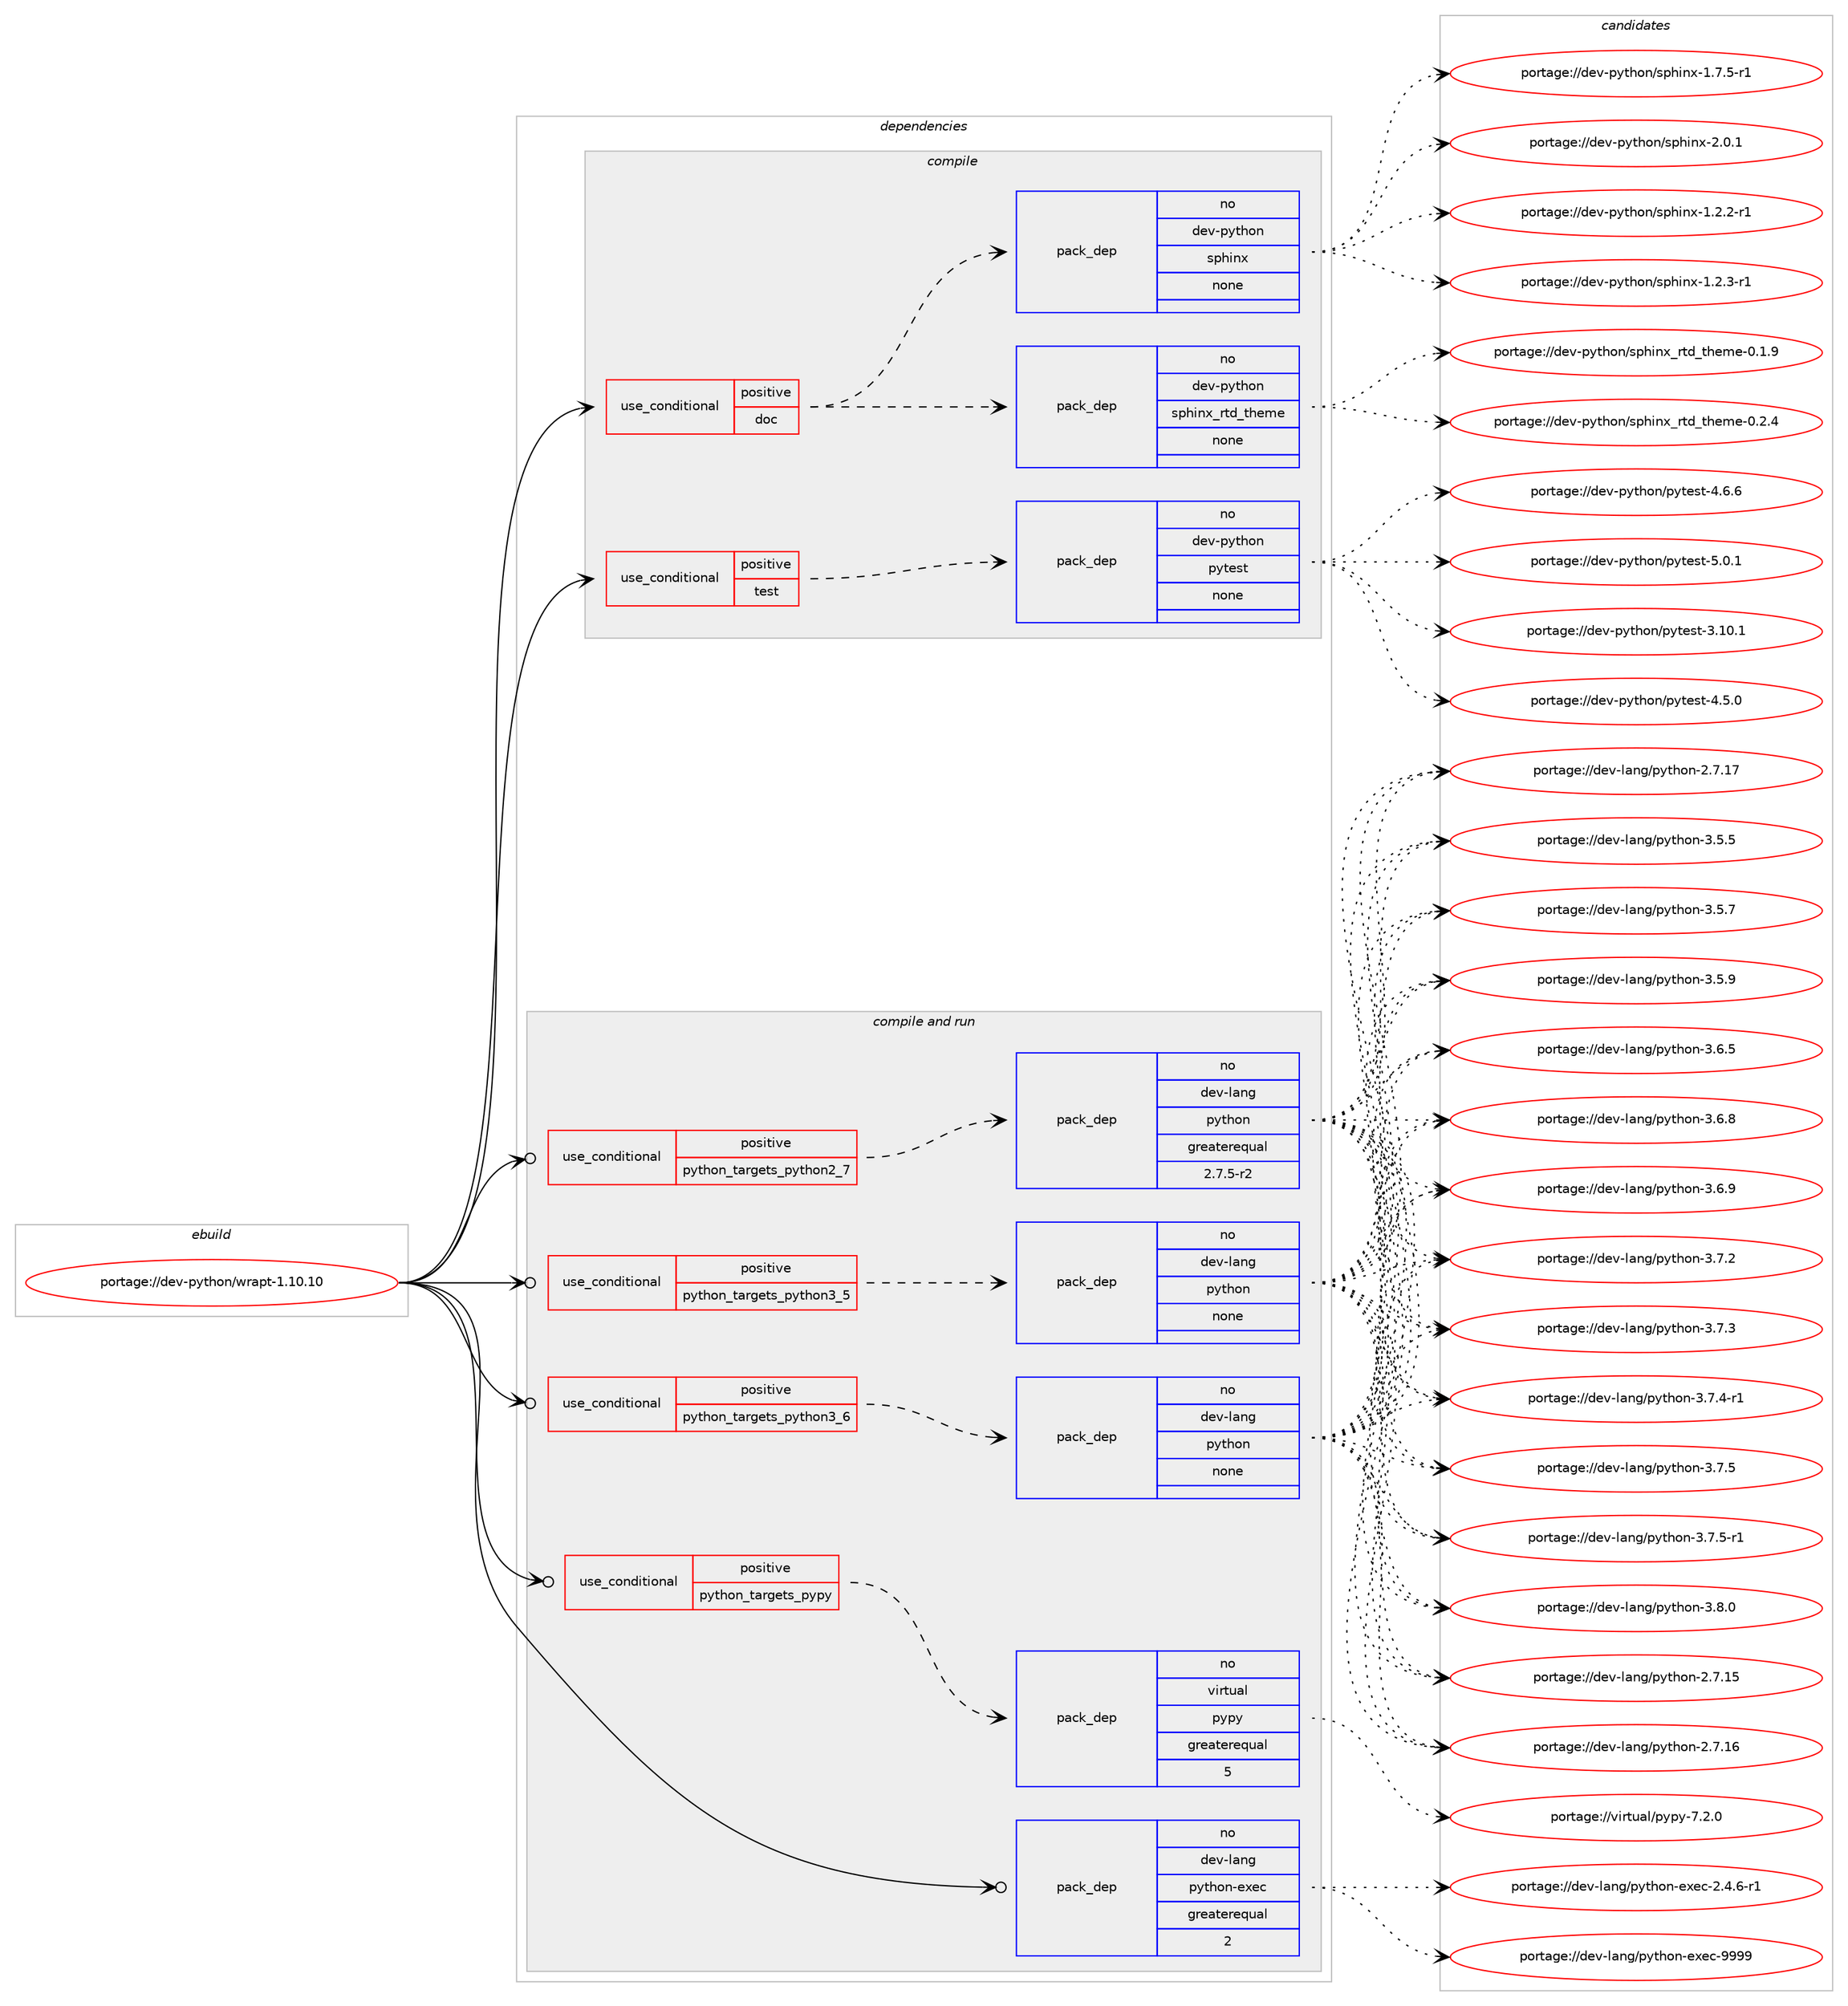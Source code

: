 digraph prolog {

# *************
# Graph options
# *************

newrank=true;
concentrate=true;
compound=true;
graph [rankdir=LR,fontname=Helvetica,fontsize=10,ranksep=1.5];#, ranksep=2.5, nodesep=0.2];
edge  [arrowhead=vee];
node  [fontname=Helvetica,fontsize=10];

# **********
# The ebuild
# **********

subgraph cluster_leftcol {
color=gray;
rank=same;
label=<<i>ebuild</i>>;
id [label="portage://dev-python/wrapt-1.10.10", color=red, width=4, href="../dev-python/wrapt-1.10.10.svg"];
}

# ****************
# The dependencies
# ****************

subgraph cluster_midcol {
color=gray;
label=<<i>dependencies</i>>;
subgraph cluster_compile {
fillcolor="#eeeeee";
style=filled;
label=<<i>compile</i>>;
subgraph cond40817 {
dependency179107 [label=<<TABLE BORDER="0" CELLBORDER="1" CELLSPACING="0" CELLPADDING="4"><TR><TD ROWSPAN="3" CELLPADDING="10">use_conditional</TD></TR><TR><TD>positive</TD></TR><TR><TD>doc</TD></TR></TABLE>>, shape=none, color=red];
subgraph pack134879 {
dependency179108 [label=<<TABLE BORDER="0" CELLBORDER="1" CELLSPACING="0" CELLPADDING="4" WIDTH="220"><TR><TD ROWSPAN="6" CELLPADDING="30">pack_dep</TD></TR><TR><TD WIDTH="110">no</TD></TR><TR><TD>dev-python</TD></TR><TR><TD>sphinx</TD></TR><TR><TD>none</TD></TR><TR><TD></TD></TR></TABLE>>, shape=none, color=blue];
}
dependency179107:e -> dependency179108:w [weight=20,style="dashed",arrowhead="vee"];
subgraph pack134880 {
dependency179109 [label=<<TABLE BORDER="0" CELLBORDER="1" CELLSPACING="0" CELLPADDING="4" WIDTH="220"><TR><TD ROWSPAN="6" CELLPADDING="30">pack_dep</TD></TR><TR><TD WIDTH="110">no</TD></TR><TR><TD>dev-python</TD></TR><TR><TD>sphinx_rtd_theme</TD></TR><TR><TD>none</TD></TR><TR><TD></TD></TR></TABLE>>, shape=none, color=blue];
}
dependency179107:e -> dependency179109:w [weight=20,style="dashed",arrowhead="vee"];
}
id:e -> dependency179107:w [weight=20,style="solid",arrowhead="vee"];
subgraph cond40818 {
dependency179110 [label=<<TABLE BORDER="0" CELLBORDER="1" CELLSPACING="0" CELLPADDING="4"><TR><TD ROWSPAN="3" CELLPADDING="10">use_conditional</TD></TR><TR><TD>positive</TD></TR><TR><TD>test</TD></TR></TABLE>>, shape=none, color=red];
subgraph pack134881 {
dependency179111 [label=<<TABLE BORDER="0" CELLBORDER="1" CELLSPACING="0" CELLPADDING="4" WIDTH="220"><TR><TD ROWSPAN="6" CELLPADDING="30">pack_dep</TD></TR><TR><TD WIDTH="110">no</TD></TR><TR><TD>dev-python</TD></TR><TR><TD>pytest</TD></TR><TR><TD>none</TD></TR><TR><TD></TD></TR></TABLE>>, shape=none, color=blue];
}
dependency179110:e -> dependency179111:w [weight=20,style="dashed",arrowhead="vee"];
}
id:e -> dependency179110:w [weight=20,style="solid",arrowhead="vee"];
}
subgraph cluster_compileandrun {
fillcolor="#eeeeee";
style=filled;
label=<<i>compile and run</i>>;
subgraph cond40819 {
dependency179112 [label=<<TABLE BORDER="0" CELLBORDER="1" CELLSPACING="0" CELLPADDING="4"><TR><TD ROWSPAN="3" CELLPADDING="10">use_conditional</TD></TR><TR><TD>positive</TD></TR><TR><TD>python_targets_pypy</TD></TR></TABLE>>, shape=none, color=red];
subgraph pack134882 {
dependency179113 [label=<<TABLE BORDER="0" CELLBORDER="1" CELLSPACING="0" CELLPADDING="4" WIDTH="220"><TR><TD ROWSPAN="6" CELLPADDING="30">pack_dep</TD></TR><TR><TD WIDTH="110">no</TD></TR><TR><TD>virtual</TD></TR><TR><TD>pypy</TD></TR><TR><TD>greaterequal</TD></TR><TR><TD>5</TD></TR></TABLE>>, shape=none, color=blue];
}
dependency179112:e -> dependency179113:w [weight=20,style="dashed",arrowhead="vee"];
}
id:e -> dependency179112:w [weight=20,style="solid",arrowhead="odotvee"];
subgraph cond40820 {
dependency179114 [label=<<TABLE BORDER="0" CELLBORDER="1" CELLSPACING="0" CELLPADDING="4"><TR><TD ROWSPAN="3" CELLPADDING="10">use_conditional</TD></TR><TR><TD>positive</TD></TR><TR><TD>python_targets_python2_7</TD></TR></TABLE>>, shape=none, color=red];
subgraph pack134883 {
dependency179115 [label=<<TABLE BORDER="0" CELLBORDER="1" CELLSPACING="0" CELLPADDING="4" WIDTH="220"><TR><TD ROWSPAN="6" CELLPADDING="30">pack_dep</TD></TR><TR><TD WIDTH="110">no</TD></TR><TR><TD>dev-lang</TD></TR><TR><TD>python</TD></TR><TR><TD>greaterequal</TD></TR><TR><TD>2.7.5-r2</TD></TR></TABLE>>, shape=none, color=blue];
}
dependency179114:e -> dependency179115:w [weight=20,style="dashed",arrowhead="vee"];
}
id:e -> dependency179114:w [weight=20,style="solid",arrowhead="odotvee"];
subgraph cond40821 {
dependency179116 [label=<<TABLE BORDER="0" CELLBORDER="1" CELLSPACING="0" CELLPADDING="4"><TR><TD ROWSPAN="3" CELLPADDING="10">use_conditional</TD></TR><TR><TD>positive</TD></TR><TR><TD>python_targets_python3_5</TD></TR></TABLE>>, shape=none, color=red];
subgraph pack134884 {
dependency179117 [label=<<TABLE BORDER="0" CELLBORDER="1" CELLSPACING="0" CELLPADDING="4" WIDTH="220"><TR><TD ROWSPAN="6" CELLPADDING="30">pack_dep</TD></TR><TR><TD WIDTH="110">no</TD></TR><TR><TD>dev-lang</TD></TR><TR><TD>python</TD></TR><TR><TD>none</TD></TR><TR><TD></TD></TR></TABLE>>, shape=none, color=blue];
}
dependency179116:e -> dependency179117:w [weight=20,style="dashed",arrowhead="vee"];
}
id:e -> dependency179116:w [weight=20,style="solid",arrowhead="odotvee"];
subgraph cond40822 {
dependency179118 [label=<<TABLE BORDER="0" CELLBORDER="1" CELLSPACING="0" CELLPADDING="4"><TR><TD ROWSPAN="3" CELLPADDING="10">use_conditional</TD></TR><TR><TD>positive</TD></TR><TR><TD>python_targets_python3_6</TD></TR></TABLE>>, shape=none, color=red];
subgraph pack134885 {
dependency179119 [label=<<TABLE BORDER="0" CELLBORDER="1" CELLSPACING="0" CELLPADDING="4" WIDTH="220"><TR><TD ROWSPAN="6" CELLPADDING="30">pack_dep</TD></TR><TR><TD WIDTH="110">no</TD></TR><TR><TD>dev-lang</TD></TR><TR><TD>python</TD></TR><TR><TD>none</TD></TR><TR><TD></TD></TR></TABLE>>, shape=none, color=blue];
}
dependency179118:e -> dependency179119:w [weight=20,style="dashed",arrowhead="vee"];
}
id:e -> dependency179118:w [weight=20,style="solid",arrowhead="odotvee"];
subgraph pack134886 {
dependency179120 [label=<<TABLE BORDER="0" CELLBORDER="1" CELLSPACING="0" CELLPADDING="4" WIDTH="220"><TR><TD ROWSPAN="6" CELLPADDING="30">pack_dep</TD></TR><TR><TD WIDTH="110">no</TD></TR><TR><TD>dev-lang</TD></TR><TR><TD>python-exec</TD></TR><TR><TD>greaterequal</TD></TR><TR><TD>2</TD></TR></TABLE>>, shape=none, color=blue];
}
id:e -> dependency179120:w [weight=20,style="solid",arrowhead="odotvee"];
}
subgraph cluster_run {
fillcolor="#eeeeee";
style=filled;
label=<<i>run</i>>;
}
}

# **************
# The candidates
# **************

subgraph cluster_choices {
rank=same;
color=gray;
label=<<i>candidates</i>>;

subgraph choice134879 {
color=black;
nodesep=1;
choiceportage10010111845112121116104111110471151121041051101204549465046504511449 [label="portage://dev-python/sphinx-1.2.2-r1", color=red, width=4,href="../dev-python/sphinx-1.2.2-r1.svg"];
choiceportage10010111845112121116104111110471151121041051101204549465046514511449 [label="portage://dev-python/sphinx-1.2.3-r1", color=red, width=4,href="../dev-python/sphinx-1.2.3-r1.svg"];
choiceportage10010111845112121116104111110471151121041051101204549465546534511449 [label="portage://dev-python/sphinx-1.7.5-r1", color=red, width=4,href="../dev-python/sphinx-1.7.5-r1.svg"];
choiceportage1001011184511212111610411111047115112104105110120455046484649 [label="portage://dev-python/sphinx-2.0.1", color=red, width=4,href="../dev-python/sphinx-2.0.1.svg"];
dependency179108:e -> choiceportage10010111845112121116104111110471151121041051101204549465046504511449:w [style=dotted,weight="100"];
dependency179108:e -> choiceportage10010111845112121116104111110471151121041051101204549465046514511449:w [style=dotted,weight="100"];
dependency179108:e -> choiceportage10010111845112121116104111110471151121041051101204549465546534511449:w [style=dotted,weight="100"];
dependency179108:e -> choiceportage1001011184511212111610411111047115112104105110120455046484649:w [style=dotted,weight="100"];
}
subgraph choice134880 {
color=black;
nodesep=1;
choiceportage10010111845112121116104111110471151121041051101209511411610095116104101109101454846494657 [label="portage://dev-python/sphinx_rtd_theme-0.1.9", color=red, width=4,href="../dev-python/sphinx_rtd_theme-0.1.9.svg"];
choiceportage10010111845112121116104111110471151121041051101209511411610095116104101109101454846504652 [label="portage://dev-python/sphinx_rtd_theme-0.2.4", color=red, width=4,href="../dev-python/sphinx_rtd_theme-0.2.4.svg"];
dependency179109:e -> choiceportage10010111845112121116104111110471151121041051101209511411610095116104101109101454846494657:w [style=dotted,weight="100"];
dependency179109:e -> choiceportage10010111845112121116104111110471151121041051101209511411610095116104101109101454846504652:w [style=dotted,weight="100"];
}
subgraph choice134881 {
color=black;
nodesep=1;
choiceportage100101118451121211161041111104711212111610111511645514649484649 [label="portage://dev-python/pytest-3.10.1", color=red, width=4,href="../dev-python/pytest-3.10.1.svg"];
choiceportage1001011184511212111610411111047112121116101115116455246534648 [label="portage://dev-python/pytest-4.5.0", color=red, width=4,href="../dev-python/pytest-4.5.0.svg"];
choiceportage1001011184511212111610411111047112121116101115116455246544654 [label="portage://dev-python/pytest-4.6.6", color=red, width=4,href="../dev-python/pytest-4.6.6.svg"];
choiceportage1001011184511212111610411111047112121116101115116455346484649 [label="portage://dev-python/pytest-5.0.1", color=red, width=4,href="../dev-python/pytest-5.0.1.svg"];
dependency179111:e -> choiceportage100101118451121211161041111104711212111610111511645514649484649:w [style=dotted,weight="100"];
dependency179111:e -> choiceportage1001011184511212111610411111047112121116101115116455246534648:w [style=dotted,weight="100"];
dependency179111:e -> choiceportage1001011184511212111610411111047112121116101115116455246544654:w [style=dotted,weight="100"];
dependency179111:e -> choiceportage1001011184511212111610411111047112121116101115116455346484649:w [style=dotted,weight="100"];
}
subgraph choice134882 {
color=black;
nodesep=1;
choiceportage1181051141161179710847112121112121455546504648 [label="portage://virtual/pypy-7.2.0", color=red, width=4,href="../virtual/pypy-7.2.0.svg"];
dependency179113:e -> choiceportage1181051141161179710847112121112121455546504648:w [style=dotted,weight="100"];
}
subgraph choice134883 {
color=black;
nodesep=1;
choiceportage10010111845108971101034711212111610411111045504655464953 [label="portage://dev-lang/python-2.7.15", color=red, width=4,href="../dev-lang/python-2.7.15.svg"];
choiceportage10010111845108971101034711212111610411111045504655464954 [label="portage://dev-lang/python-2.7.16", color=red, width=4,href="../dev-lang/python-2.7.16.svg"];
choiceportage10010111845108971101034711212111610411111045504655464955 [label="portage://dev-lang/python-2.7.17", color=red, width=4,href="../dev-lang/python-2.7.17.svg"];
choiceportage100101118451089711010347112121116104111110455146534653 [label="portage://dev-lang/python-3.5.5", color=red, width=4,href="../dev-lang/python-3.5.5.svg"];
choiceportage100101118451089711010347112121116104111110455146534655 [label="portage://dev-lang/python-3.5.7", color=red, width=4,href="../dev-lang/python-3.5.7.svg"];
choiceportage100101118451089711010347112121116104111110455146534657 [label="portage://dev-lang/python-3.5.9", color=red, width=4,href="../dev-lang/python-3.5.9.svg"];
choiceportage100101118451089711010347112121116104111110455146544653 [label="portage://dev-lang/python-3.6.5", color=red, width=4,href="../dev-lang/python-3.6.5.svg"];
choiceportage100101118451089711010347112121116104111110455146544656 [label="portage://dev-lang/python-3.6.8", color=red, width=4,href="../dev-lang/python-3.6.8.svg"];
choiceportage100101118451089711010347112121116104111110455146544657 [label="portage://dev-lang/python-3.6.9", color=red, width=4,href="../dev-lang/python-3.6.9.svg"];
choiceportage100101118451089711010347112121116104111110455146554650 [label="portage://dev-lang/python-3.7.2", color=red, width=4,href="../dev-lang/python-3.7.2.svg"];
choiceportage100101118451089711010347112121116104111110455146554651 [label="portage://dev-lang/python-3.7.3", color=red, width=4,href="../dev-lang/python-3.7.3.svg"];
choiceportage1001011184510897110103471121211161041111104551465546524511449 [label="portage://dev-lang/python-3.7.4-r1", color=red, width=4,href="../dev-lang/python-3.7.4-r1.svg"];
choiceportage100101118451089711010347112121116104111110455146554653 [label="portage://dev-lang/python-3.7.5", color=red, width=4,href="../dev-lang/python-3.7.5.svg"];
choiceportage1001011184510897110103471121211161041111104551465546534511449 [label="portage://dev-lang/python-3.7.5-r1", color=red, width=4,href="../dev-lang/python-3.7.5-r1.svg"];
choiceportage100101118451089711010347112121116104111110455146564648 [label="portage://dev-lang/python-3.8.0", color=red, width=4,href="../dev-lang/python-3.8.0.svg"];
dependency179115:e -> choiceportage10010111845108971101034711212111610411111045504655464953:w [style=dotted,weight="100"];
dependency179115:e -> choiceportage10010111845108971101034711212111610411111045504655464954:w [style=dotted,weight="100"];
dependency179115:e -> choiceportage10010111845108971101034711212111610411111045504655464955:w [style=dotted,weight="100"];
dependency179115:e -> choiceportage100101118451089711010347112121116104111110455146534653:w [style=dotted,weight="100"];
dependency179115:e -> choiceportage100101118451089711010347112121116104111110455146534655:w [style=dotted,weight="100"];
dependency179115:e -> choiceportage100101118451089711010347112121116104111110455146534657:w [style=dotted,weight="100"];
dependency179115:e -> choiceportage100101118451089711010347112121116104111110455146544653:w [style=dotted,weight="100"];
dependency179115:e -> choiceportage100101118451089711010347112121116104111110455146544656:w [style=dotted,weight="100"];
dependency179115:e -> choiceportage100101118451089711010347112121116104111110455146544657:w [style=dotted,weight="100"];
dependency179115:e -> choiceportage100101118451089711010347112121116104111110455146554650:w [style=dotted,weight="100"];
dependency179115:e -> choiceportage100101118451089711010347112121116104111110455146554651:w [style=dotted,weight="100"];
dependency179115:e -> choiceportage1001011184510897110103471121211161041111104551465546524511449:w [style=dotted,weight="100"];
dependency179115:e -> choiceportage100101118451089711010347112121116104111110455146554653:w [style=dotted,weight="100"];
dependency179115:e -> choiceportage1001011184510897110103471121211161041111104551465546534511449:w [style=dotted,weight="100"];
dependency179115:e -> choiceportage100101118451089711010347112121116104111110455146564648:w [style=dotted,weight="100"];
}
subgraph choice134884 {
color=black;
nodesep=1;
choiceportage10010111845108971101034711212111610411111045504655464953 [label="portage://dev-lang/python-2.7.15", color=red, width=4,href="../dev-lang/python-2.7.15.svg"];
choiceportage10010111845108971101034711212111610411111045504655464954 [label="portage://dev-lang/python-2.7.16", color=red, width=4,href="../dev-lang/python-2.7.16.svg"];
choiceportage10010111845108971101034711212111610411111045504655464955 [label="portage://dev-lang/python-2.7.17", color=red, width=4,href="../dev-lang/python-2.7.17.svg"];
choiceportage100101118451089711010347112121116104111110455146534653 [label="portage://dev-lang/python-3.5.5", color=red, width=4,href="../dev-lang/python-3.5.5.svg"];
choiceportage100101118451089711010347112121116104111110455146534655 [label="portage://dev-lang/python-3.5.7", color=red, width=4,href="../dev-lang/python-3.5.7.svg"];
choiceportage100101118451089711010347112121116104111110455146534657 [label="portage://dev-lang/python-3.5.9", color=red, width=4,href="../dev-lang/python-3.5.9.svg"];
choiceportage100101118451089711010347112121116104111110455146544653 [label="portage://dev-lang/python-3.6.5", color=red, width=4,href="../dev-lang/python-3.6.5.svg"];
choiceportage100101118451089711010347112121116104111110455146544656 [label="portage://dev-lang/python-3.6.8", color=red, width=4,href="../dev-lang/python-3.6.8.svg"];
choiceportage100101118451089711010347112121116104111110455146544657 [label="portage://dev-lang/python-3.6.9", color=red, width=4,href="../dev-lang/python-3.6.9.svg"];
choiceportage100101118451089711010347112121116104111110455146554650 [label="portage://dev-lang/python-3.7.2", color=red, width=4,href="../dev-lang/python-3.7.2.svg"];
choiceportage100101118451089711010347112121116104111110455146554651 [label="portage://dev-lang/python-3.7.3", color=red, width=4,href="../dev-lang/python-3.7.3.svg"];
choiceportage1001011184510897110103471121211161041111104551465546524511449 [label="portage://dev-lang/python-3.7.4-r1", color=red, width=4,href="../dev-lang/python-3.7.4-r1.svg"];
choiceportage100101118451089711010347112121116104111110455146554653 [label="portage://dev-lang/python-3.7.5", color=red, width=4,href="../dev-lang/python-3.7.5.svg"];
choiceportage1001011184510897110103471121211161041111104551465546534511449 [label="portage://dev-lang/python-3.7.5-r1", color=red, width=4,href="../dev-lang/python-3.7.5-r1.svg"];
choiceportage100101118451089711010347112121116104111110455146564648 [label="portage://dev-lang/python-3.8.0", color=red, width=4,href="../dev-lang/python-3.8.0.svg"];
dependency179117:e -> choiceportage10010111845108971101034711212111610411111045504655464953:w [style=dotted,weight="100"];
dependency179117:e -> choiceportage10010111845108971101034711212111610411111045504655464954:w [style=dotted,weight="100"];
dependency179117:e -> choiceportage10010111845108971101034711212111610411111045504655464955:w [style=dotted,weight="100"];
dependency179117:e -> choiceportage100101118451089711010347112121116104111110455146534653:w [style=dotted,weight="100"];
dependency179117:e -> choiceportage100101118451089711010347112121116104111110455146534655:w [style=dotted,weight="100"];
dependency179117:e -> choiceportage100101118451089711010347112121116104111110455146534657:w [style=dotted,weight="100"];
dependency179117:e -> choiceportage100101118451089711010347112121116104111110455146544653:w [style=dotted,weight="100"];
dependency179117:e -> choiceportage100101118451089711010347112121116104111110455146544656:w [style=dotted,weight="100"];
dependency179117:e -> choiceportage100101118451089711010347112121116104111110455146544657:w [style=dotted,weight="100"];
dependency179117:e -> choiceportage100101118451089711010347112121116104111110455146554650:w [style=dotted,weight="100"];
dependency179117:e -> choiceportage100101118451089711010347112121116104111110455146554651:w [style=dotted,weight="100"];
dependency179117:e -> choiceportage1001011184510897110103471121211161041111104551465546524511449:w [style=dotted,weight="100"];
dependency179117:e -> choiceportage100101118451089711010347112121116104111110455146554653:w [style=dotted,weight="100"];
dependency179117:e -> choiceportage1001011184510897110103471121211161041111104551465546534511449:w [style=dotted,weight="100"];
dependency179117:e -> choiceportage100101118451089711010347112121116104111110455146564648:w [style=dotted,weight="100"];
}
subgraph choice134885 {
color=black;
nodesep=1;
choiceportage10010111845108971101034711212111610411111045504655464953 [label="portage://dev-lang/python-2.7.15", color=red, width=4,href="../dev-lang/python-2.7.15.svg"];
choiceportage10010111845108971101034711212111610411111045504655464954 [label="portage://dev-lang/python-2.7.16", color=red, width=4,href="../dev-lang/python-2.7.16.svg"];
choiceportage10010111845108971101034711212111610411111045504655464955 [label="portage://dev-lang/python-2.7.17", color=red, width=4,href="../dev-lang/python-2.7.17.svg"];
choiceportage100101118451089711010347112121116104111110455146534653 [label="portage://dev-lang/python-3.5.5", color=red, width=4,href="../dev-lang/python-3.5.5.svg"];
choiceportage100101118451089711010347112121116104111110455146534655 [label="portage://dev-lang/python-3.5.7", color=red, width=4,href="../dev-lang/python-3.5.7.svg"];
choiceportage100101118451089711010347112121116104111110455146534657 [label="portage://dev-lang/python-3.5.9", color=red, width=4,href="../dev-lang/python-3.5.9.svg"];
choiceportage100101118451089711010347112121116104111110455146544653 [label="portage://dev-lang/python-3.6.5", color=red, width=4,href="../dev-lang/python-3.6.5.svg"];
choiceportage100101118451089711010347112121116104111110455146544656 [label="portage://dev-lang/python-3.6.8", color=red, width=4,href="../dev-lang/python-3.6.8.svg"];
choiceportage100101118451089711010347112121116104111110455146544657 [label="portage://dev-lang/python-3.6.9", color=red, width=4,href="../dev-lang/python-3.6.9.svg"];
choiceportage100101118451089711010347112121116104111110455146554650 [label="portage://dev-lang/python-3.7.2", color=red, width=4,href="../dev-lang/python-3.7.2.svg"];
choiceportage100101118451089711010347112121116104111110455146554651 [label="portage://dev-lang/python-3.7.3", color=red, width=4,href="../dev-lang/python-3.7.3.svg"];
choiceportage1001011184510897110103471121211161041111104551465546524511449 [label="portage://dev-lang/python-3.7.4-r1", color=red, width=4,href="../dev-lang/python-3.7.4-r1.svg"];
choiceportage100101118451089711010347112121116104111110455146554653 [label="portage://dev-lang/python-3.7.5", color=red, width=4,href="../dev-lang/python-3.7.5.svg"];
choiceportage1001011184510897110103471121211161041111104551465546534511449 [label="portage://dev-lang/python-3.7.5-r1", color=red, width=4,href="../dev-lang/python-3.7.5-r1.svg"];
choiceportage100101118451089711010347112121116104111110455146564648 [label="portage://dev-lang/python-3.8.0", color=red, width=4,href="../dev-lang/python-3.8.0.svg"];
dependency179119:e -> choiceportage10010111845108971101034711212111610411111045504655464953:w [style=dotted,weight="100"];
dependency179119:e -> choiceportage10010111845108971101034711212111610411111045504655464954:w [style=dotted,weight="100"];
dependency179119:e -> choiceportage10010111845108971101034711212111610411111045504655464955:w [style=dotted,weight="100"];
dependency179119:e -> choiceportage100101118451089711010347112121116104111110455146534653:w [style=dotted,weight="100"];
dependency179119:e -> choiceportage100101118451089711010347112121116104111110455146534655:w [style=dotted,weight="100"];
dependency179119:e -> choiceportage100101118451089711010347112121116104111110455146534657:w [style=dotted,weight="100"];
dependency179119:e -> choiceportage100101118451089711010347112121116104111110455146544653:w [style=dotted,weight="100"];
dependency179119:e -> choiceportage100101118451089711010347112121116104111110455146544656:w [style=dotted,weight="100"];
dependency179119:e -> choiceportage100101118451089711010347112121116104111110455146544657:w [style=dotted,weight="100"];
dependency179119:e -> choiceportage100101118451089711010347112121116104111110455146554650:w [style=dotted,weight="100"];
dependency179119:e -> choiceportage100101118451089711010347112121116104111110455146554651:w [style=dotted,weight="100"];
dependency179119:e -> choiceportage1001011184510897110103471121211161041111104551465546524511449:w [style=dotted,weight="100"];
dependency179119:e -> choiceportage100101118451089711010347112121116104111110455146554653:w [style=dotted,weight="100"];
dependency179119:e -> choiceportage1001011184510897110103471121211161041111104551465546534511449:w [style=dotted,weight="100"];
dependency179119:e -> choiceportage100101118451089711010347112121116104111110455146564648:w [style=dotted,weight="100"];
}
subgraph choice134886 {
color=black;
nodesep=1;
choiceportage10010111845108971101034711212111610411111045101120101994550465246544511449 [label="portage://dev-lang/python-exec-2.4.6-r1", color=red, width=4,href="../dev-lang/python-exec-2.4.6-r1.svg"];
choiceportage10010111845108971101034711212111610411111045101120101994557575757 [label="portage://dev-lang/python-exec-9999", color=red, width=4,href="../dev-lang/python-exec-9999.svg"];
dependency179120:e -> choiceportage10010111845108971101034711212111610411111045101120101994550465246544511449:w [style=dotted,weight="100"];
dependency179120:e -> choiceportage10010111845108971101034711212111610411111045101120101994557575757:w [style=dotted,weight="100"];
}
}

}
